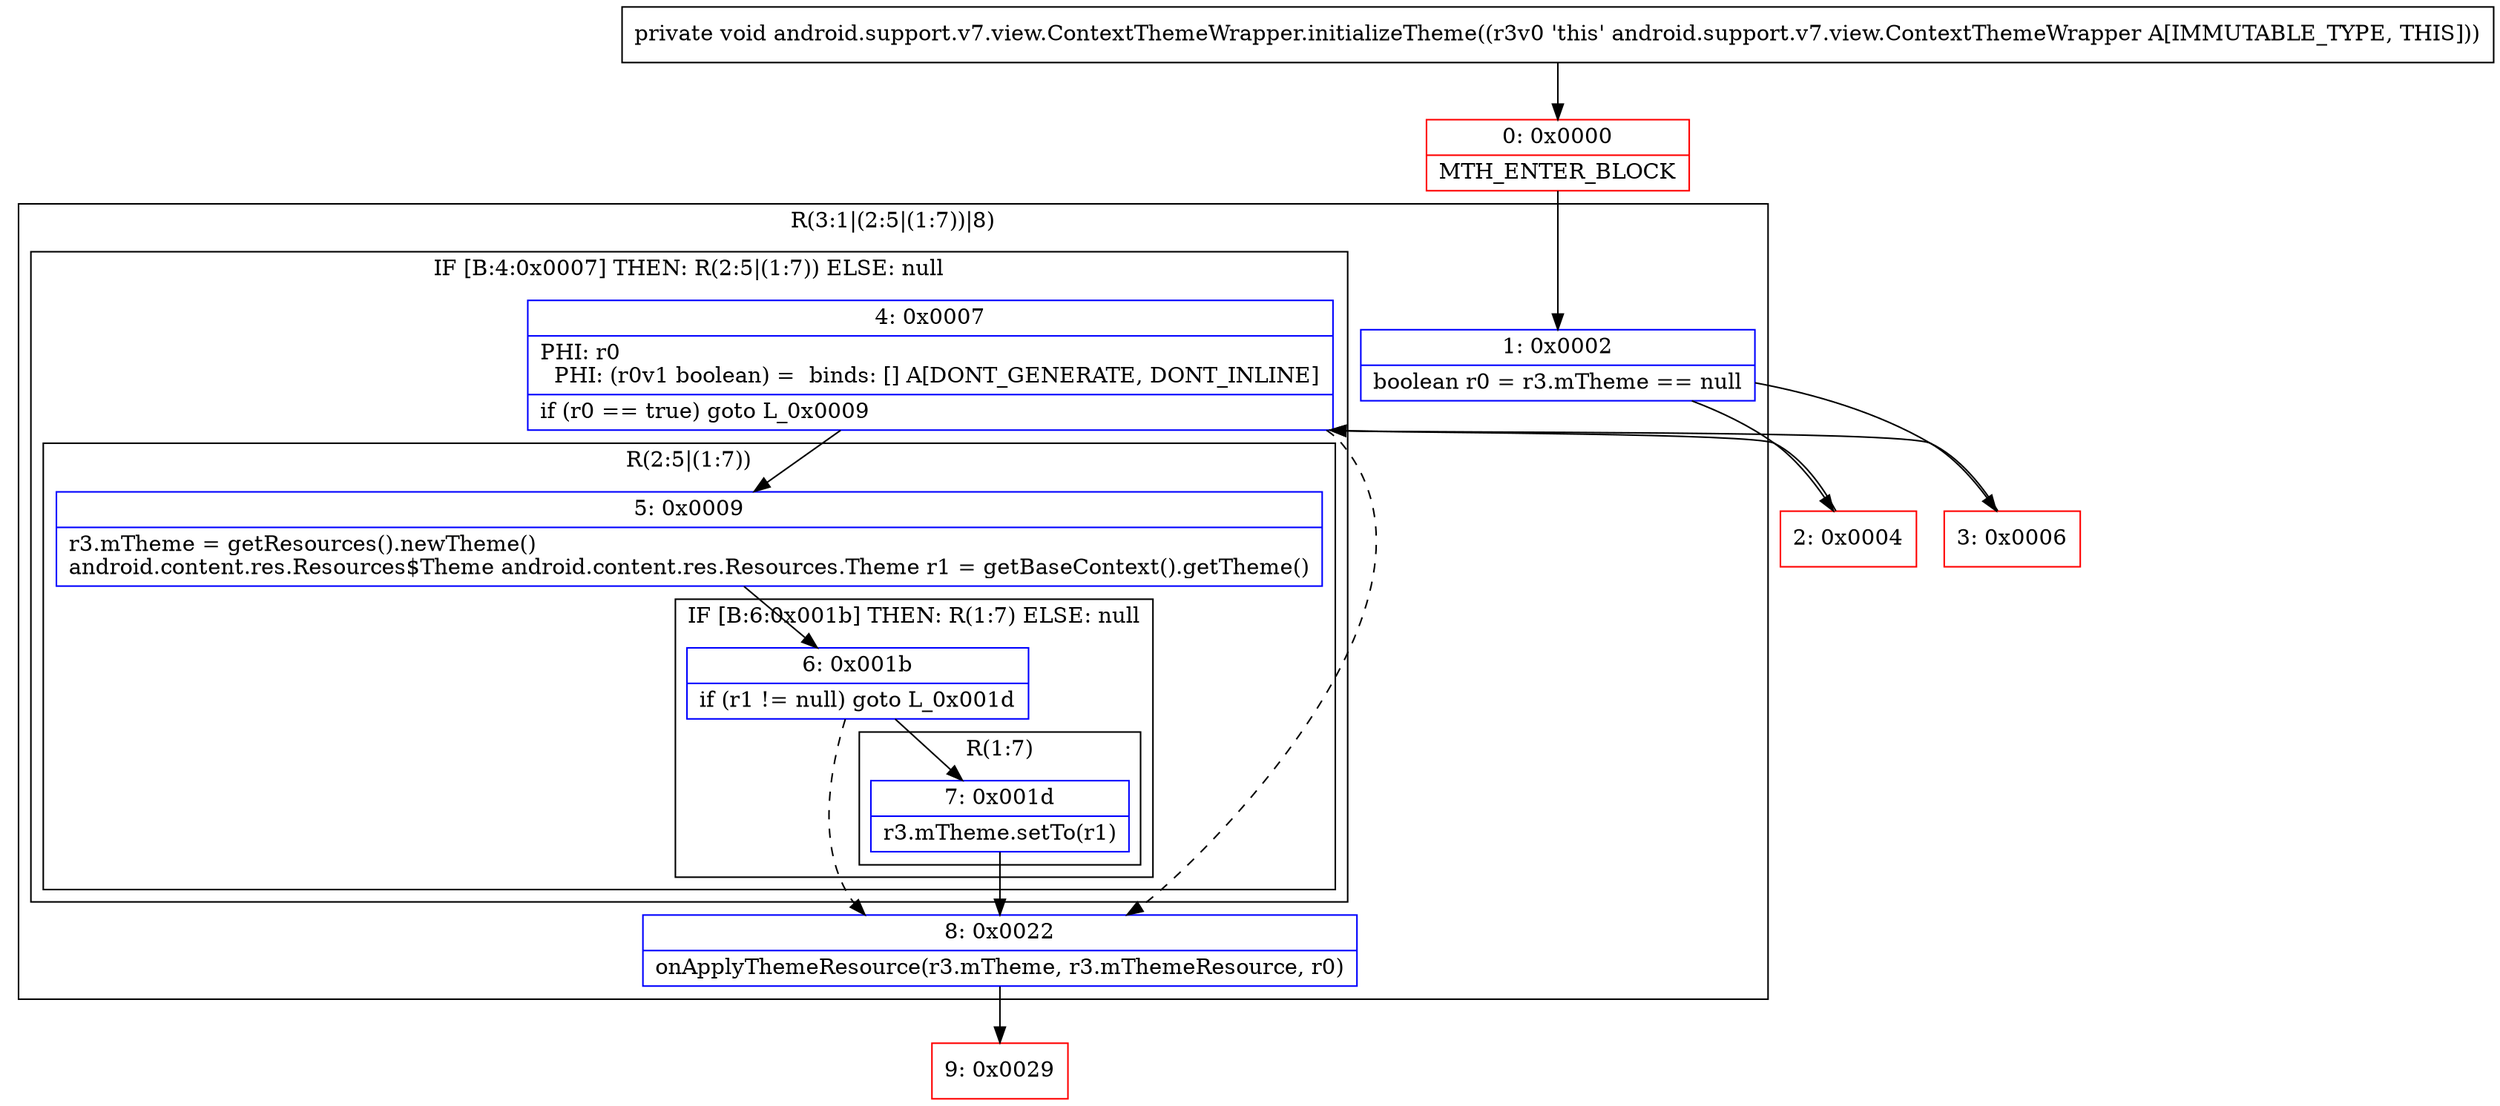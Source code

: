 digraph "CFG forandroid.support.v7.view.ContextThemeWrapper.initializeTheme()V" {
subgraph cluster_Region_1412736484 {
label = "R(3:1|(2:5|(1:7))|8)";
node [shape=record,color=blue];
Node_1 [shape=record,label="{1\:\ 0x0002|boolean r0 = r3.mTheme == null\l}"];
subgraph cluster_IfRegion_1752398071 {
label = "IF [B:4:0x0007] THEN: R(2:5|(1:7)) ELSE: null";
node [shape=record,color=blue];
Node_4 [shape=record,label="{4\:\ 0x0007|PHI: r0 \l  PHI: (r0v1 boolean) =  binds: [] A[DONT_GENERATE, DONT_INLINE]\l|if (r0 == true) goto L_0x0009\l}"];
subgraph cluster_Region_1533922989 {
label = "R(2:5|(1:7))";
node [shape=record,color=blue];
Node_5 [shape=record,label="{5\:\ 0x0009|r3.mTheme = getResources().newTheme()\landroid.content.res.Resources$Theme android.content.res.Resources.Theme r1 = getBaseContext().getTheme()\l}"];
subgraph cluster_IfRegion_1314764661 {
label = "IF [B:6:0x001b] THEN: R(1:7) ELSE: null";
node [shape=record,color=blue];
Node_6 [shape=record,label="{6\:\ 0x001b|if (r1 != null) goto L_0x001d\l}"];
subgraph cluster_Region_1068966111 {
label = "R(1:7)";
node [shape=record,color=blue];
Node_7 [shape=record,label="{7\:\ 0x001d|r3.mTheme.setTo(r1)\l}"];
}
}
}
}
Node_8 [shape=record,label="{8\:\ 0x0022|onApplyThemeResource(r3.mTheme, r3.mThemeResource, r0)\l}"];
}
Node_0 [shape=record,color=red,label="{0\:\ 0x0000|MTH_ENTER_BLOCK\l}"];
Node_2 [shape=record,color=red,label="{2\:\ 0x0004}"];
Node_3 [shape=record,color=red,label="{3\:\ 0x0006}"];
Node_9 [shape=record,color=red,label="{9\:\ 0x0029}"];
MethodNode[shape=record,label="{private void android.support.v7.view.ContextThemeWrapper.initializeTheme((r3v0 'this' android.support.v7.view.ContextThemeWrapper A[IMMUTABLE_TYPE, THIS])) }"];
MethodNode -> Node_0;
Node_1 -> Node_2;
Node_1 -> Node_3;
Node_4 -> Node_5;
Node_4 -> Node_8[style=dashed];
Node_5 -> Node_6;
Node_6 -> Node_7;
Node_6 -> Node_8[style=dashed];
Node_7 -> Node_8;
Node_8 -> Node_9;
Node_0 -> Node_1;
Node_2 -> Node_4;
Node_3 -> Node_4;
}


